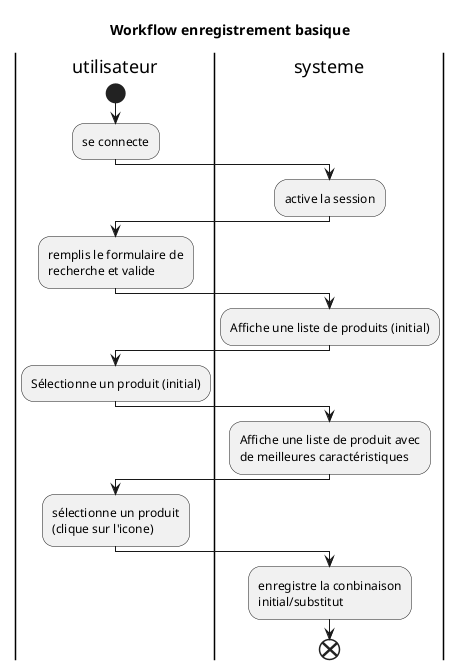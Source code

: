 @startuml 03_activity_01
title Workflow enregistrement basique

|utilisateur|
|systeme|


|utilisateur|
start
:se connecte;
|systeme|
:active la session;
|utilisateur|
:remplis le formulaire de 
recherche et valide;
|systeme|
:Affiche une liste de produits (initial);
|utilisateur|
:Sélectionne un produit (initial);
|systeme|
:Affiche une liste de produit avec 
de meilleures caractéristiques;
|utilisateur|
:sélectionne un produit
(clique sur l'icone);
|systeme|
:enregistre la conbinaison
initial/substitut;
end


@enduml
